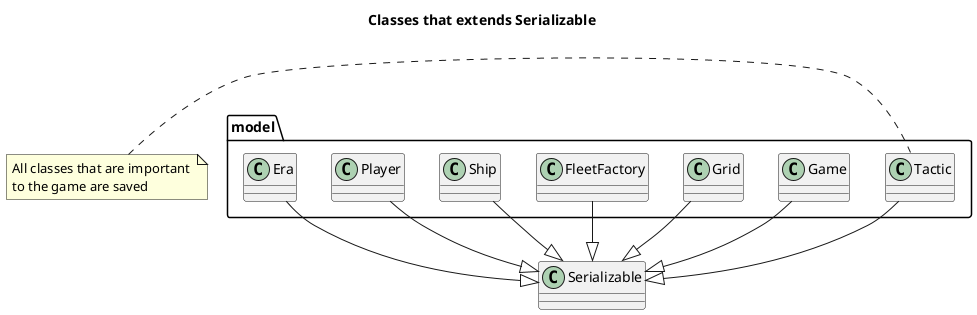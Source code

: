 @startuml

title Classes that extends Serializable

class Serializable{
}

package model{
    class Game{

    }

    class Grid{

    }

    class FleetFactory{

    }

    class Ship{

    }

    class Player{

    }

    class Era{

    }

    class Tactic{

    }
}

Game --|> Serializable
Grid --|> Serializable
FleetFactory --|> Serializable
Ship --|> Serializable
Player --|> Serializable
Era --|> Serializable
Tactic --|> Serializable

note left: All classes that are important \nto the game are saved

@enduml